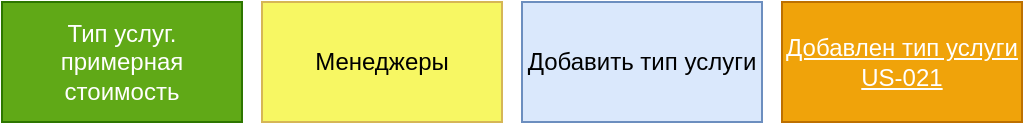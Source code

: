 <mxfile version="21.3.2" type="device">
  <diagram id="0N_8-3aBfTzcX2Iw5he6" name="Страница 1">
    <mxGraphModel dx="2074" dy="1156" grid="0" gridSize="10" guides="1" tooltips="1" connect="1" arrows="1" fold="1" page="1" pageScale="1" pageWidth="827" pageHeight="1169" math="0" shadow="0">
      <root>
        <mxCell id="0" />
        <mxCell id="1" parent="0" />
        <mxCell id="1fMSbgt01EthuUcVLbl1-1" value="Менеджеры" style="rounded=0;whiteSpace=wrap;html=1;fillColor=#F7F763;strokeColor=#d6b656;" vertex="1" parent="1">
          <mxGeometry x="171" y="72" width="120" height="60" as="geometry" />
        </mxCell>
        <mxCell id="1fMSbgt01EthuUcVLbl1-2" value="Добавить тип услуги" style="rounded=0;whiteSpace=wrap;html=1;fillColor=#dae8fc;strokeColor=#6c8ebf;" vertex="1" parent="1">
          <mxGeometry x="301" y="72" width="120" height="60" as="geometry" />
        </mxCell>
        <mxCell id="1fMSbgt01EthuUcVLbl1-3" value="&lt;u&gt;Добавлен тип услуги&lt;br&gt;US-021&lt;/u&gt;" style="rounded=0;whiteSpace=wrap;html=1;fillColor=#f0a30a;strokeColor=#BD7000;fontColor=#ffffff;" vertex="1" parent="1">
          <mxGeometry x="431" y="72" width="120" height="60" as="geometry" />
        </mxCell>
        <mxCell id="1fMSbgt01EthuUcVLbl1-4" value="Тип услуг. примерная стоимость" style="rounded=0;whiteSpace=wrap;html=1;fillColor=#60a917;strokeColor=#2D7600;fontColor=#ffffff;" vertex="1" parent="1">
          <mxGeometry x="41" y="72" width="120" height="60" as="geometry" />
        </mxCell>
      </root>
    </mxGraphModel>
  </diagram>
</mxfile>
